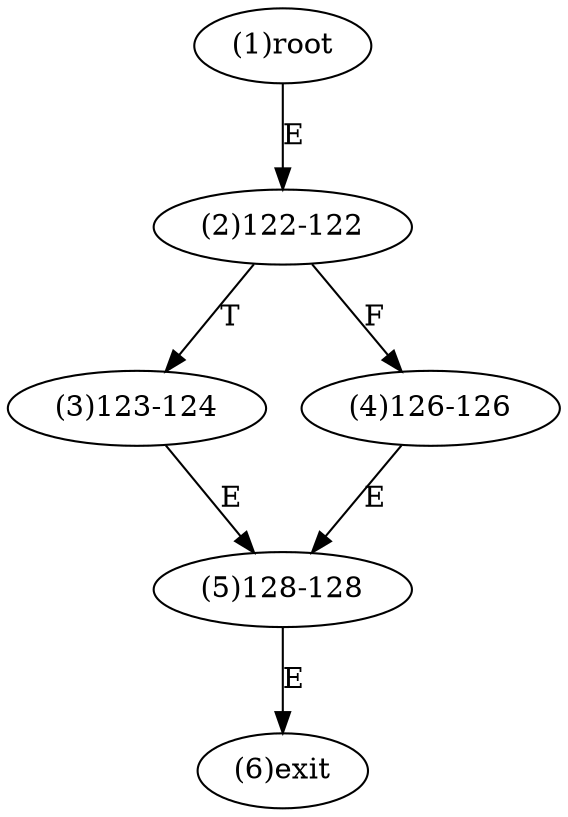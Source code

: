 digraph "" { 
1[ label="(1)root"];
2[ label="(2)122-122"];
3[ label="(3)123-124"];
4[ label="(4)126-126"];
5[ label="(5)128-128"];
6[ label="(6)exit"];
1->2[ label="E"];
2->4[ label="F"];
2->3[ label="T"];
3->5[ label="E"];
4->5[ label="E"];
5->6[ label="E"];
}